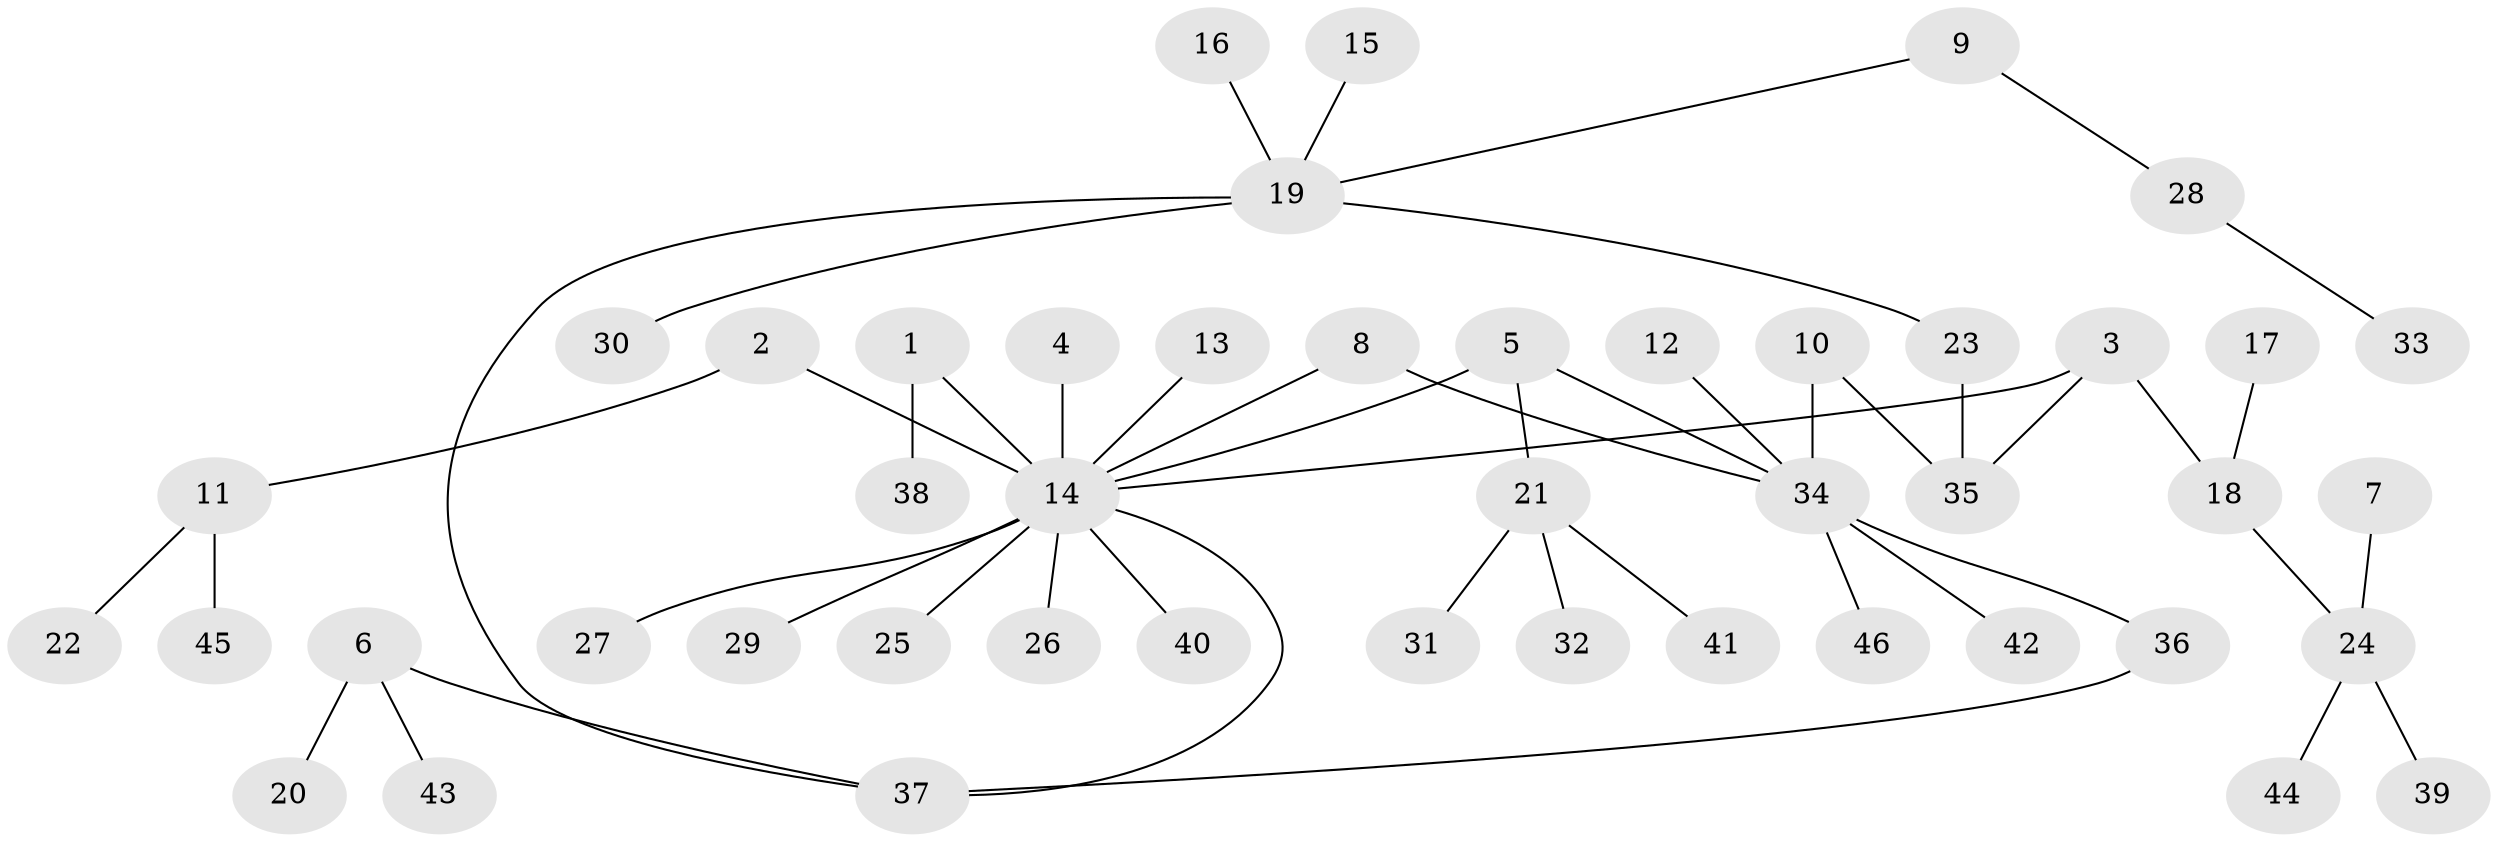 // original degree distribution, {15: 0.013333333333333334, 5: 0.08, 2: 0.2, 1: 0.6, 4: 0.04, 7: 0.013333333333333334, 3: 0.04, 10: 0.013333333333333334}
// Generated by graph-tools (version 1.1) at 2025/36/03/04/25 23:36:48]
// undirected, 46 vertices, 49 edges
graph export_dot {
  node [color=gray90,style=filled];
  1;
  2;
  3;
  4;
  5;
  6;
  7;
  8;
  9;
  10;
  11;
  12;
  13;
  14;
  15;
  16;
  17;
  18;
  19;
  20;
  21;
  22;
  23;
  24;
  25;
  26;
  27;
  28;
  29;
  30;
  31;
  32;
  33;
  34;
  35;
  36;
  37;
  38;
  39;
  40;
  41;
  42;
  43;
  44;
  45;
  46;
  1 -- 14 [weight=1.0];
  1 -- 38 [weight=1.0];
  2 -- 11 [weight=1.0];
  2 -- 14 [weight=1.0];
  3 -- 14 [weight=1.0];
  3 -- 18 [weight=1.0];
  3 -- 35 [weight=1.0];
  4 -- 14 [weight=1.0];
  5 -- 14 [weight=1.0];
  5 -- 21 [weight=1.0];
  5 -- 34 [weight=1.0];
  6 -- 20 [weight=1.0];
  6 -- 37 [weight=1.0];
  6 -- 43 [weight=1.0];
  7 -- 24 [weight=1.0];
  8 -- 14 [weight=1.0];
  8 -- 34 [weight=1.0];
  9 -- 19 [weight=1.0];
  9 -- 28 [weight=1.0];
  10 -- 34 [weight=1.0];
  10 -- 35 [weight=1.0];
  11 -- 22 [weight=1.0];
  11 -- 45 [weight=1.0];
  12 -- 34 [weight=1.0];
  13 -- 14 [weight=1.0];
  14 -- 25 [weight=1.0];
  14 -- 26 [weight=1.0];
  14 -- 27 [weight=1.0];
  14 -- 29 [weight=1.0];
  14 -- 37 [weight=1.0];
  14 -- 40 [weight=1.0];
  15 -- 19 [weight=1.0];
  16 -- 19 [weight=1.0];
  17 -- 18 [weight=1.0];
  18 -- 24 [weight=1.0];
  19 -- 23 [weight=1.0];
  19 -- 30 [weight=1.0];
  19 -- 37 [weight=1.0];
  21 -- 31 [weight=1.0];
  21 -- 32 [weight=1.0];
  21 -- 41 [weight=1.0];
  23 -- 35 [weight=1.0];
  24 -- 39 [weight=1.0];
  24 -- 44 [weight=1.0];
  28 -- 33 [weight=1.0];
  34 -- 36 [weight=1.0];
  34 -- 42 [weight=1.0];
  34 -- 46 [weight=1.0];
  36 -- 37 [weight=1.0];
}
